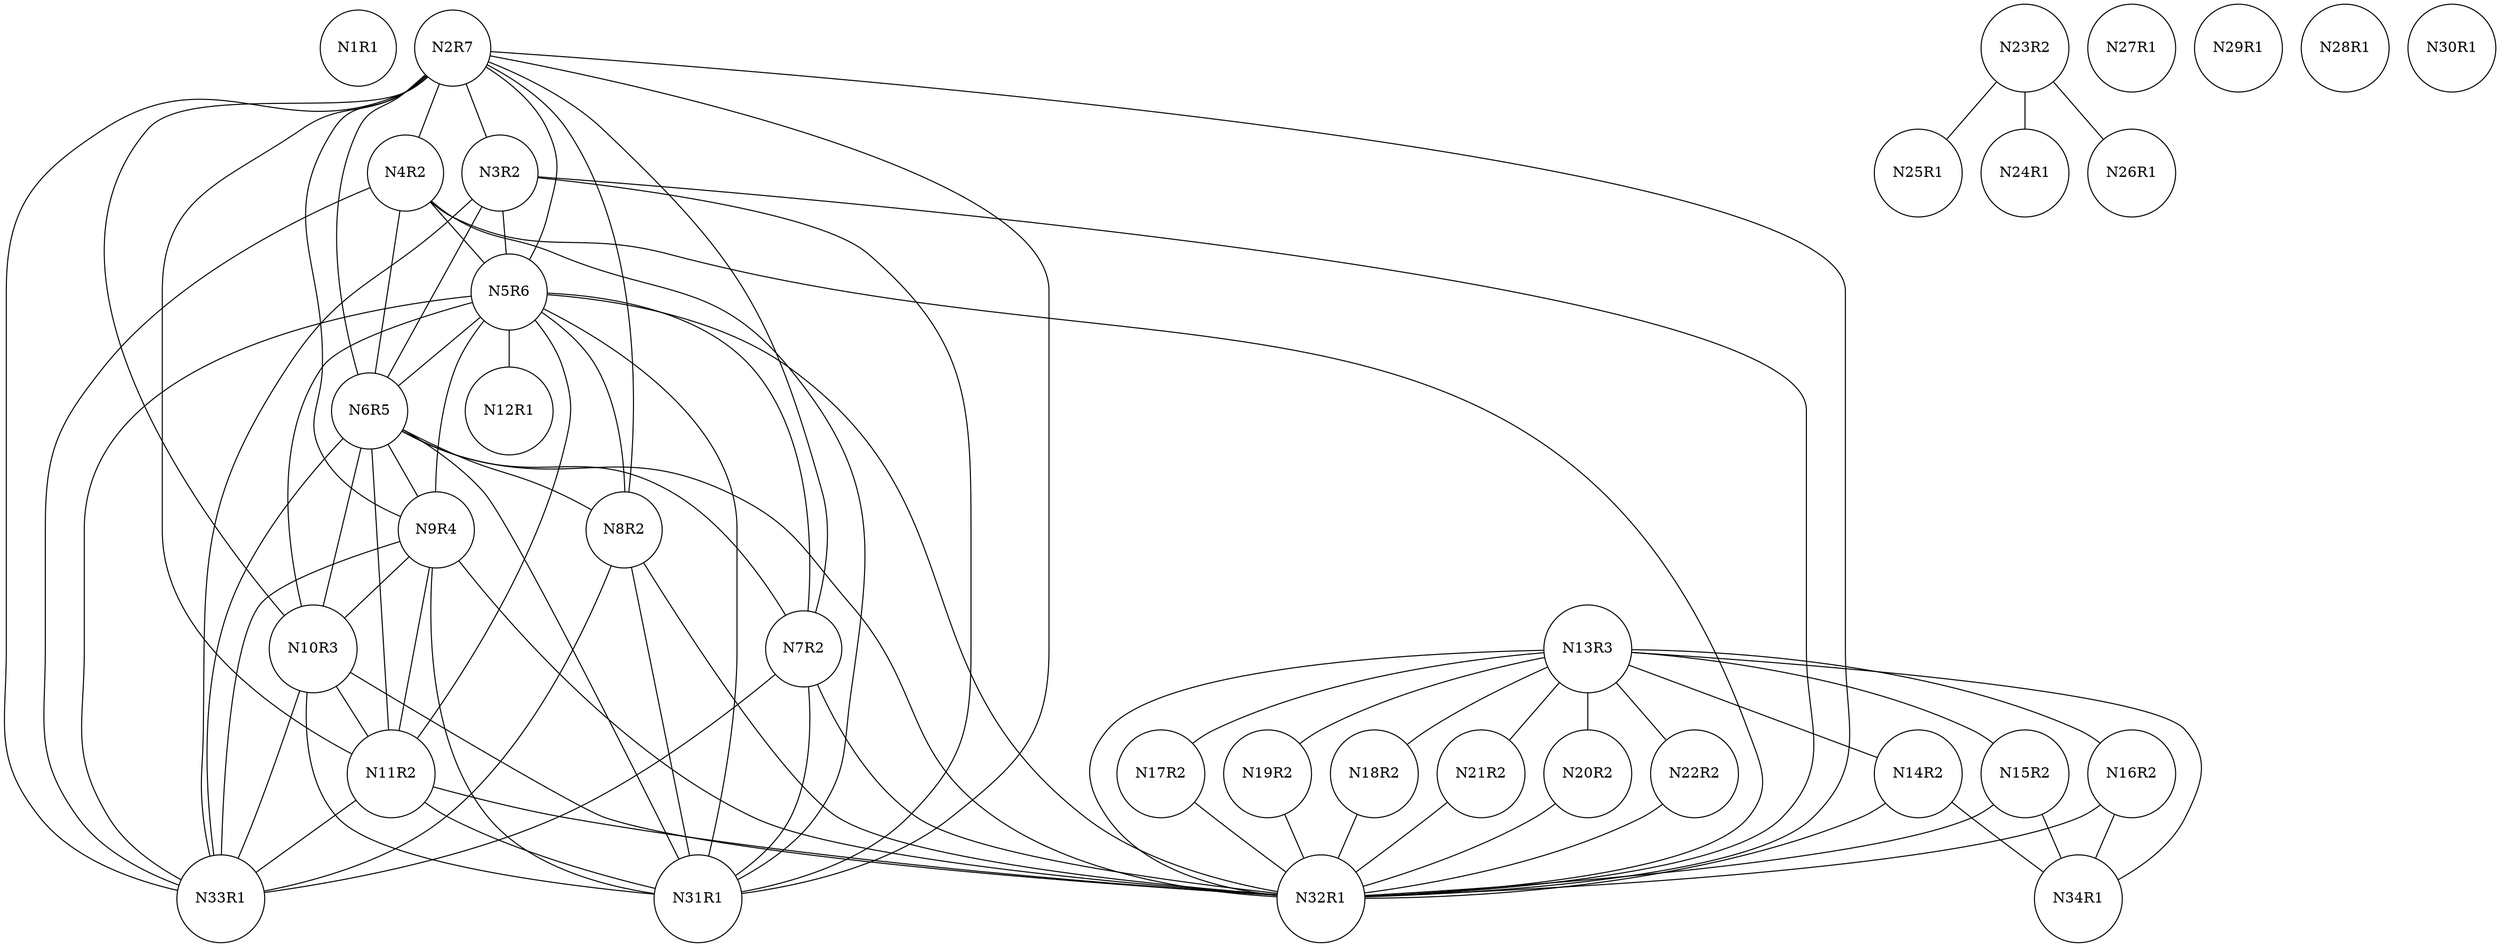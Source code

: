 graph ig {
    node [shape = circle];
    N1R1;
    N2R7;
    N3R2;
    N4R2;
    N5R6;
    N6R5;
    N7R2;
    N8R2;
    N9R4;
    N10R3;
    N11R2;
    N12R1;
    N13R3;
    N14R2;
    N15R2;
    N17R2;
    N16R2;
    N19R2;
    N18R2;
    N21R2;
    N20R2;
    N23R2;
    N22R2;
    N25R1;
    N24R1;
    N27R1;
    N26R1;
    N29R1;
    N28R1;
    N31R1;
    N30R1;
    N34R1;
    N32R1;
    N33R1;
    N2R7 -- N32R1;
    N2R7 -- N33R1;
    N2R7 -- N6R5;
    N2R7 -- N5R6;
    N2R7 -- N11R2;
    N2R7 -- N9R4;
    N2R7 -- N10R3;
    N2R7 -- N31R1;
    N2R7 -- N8R2;
    N2R7 -- N7R2;
    N2R7 -- N4R2;
    N2R7 -- N3R2;
    N3R2 -- N32R1;
    N3R2 -- N33R1;
    N3R2 -- N31R1;
    N3R2 -- N6R5;
    N3R2 -- N5R6;
    N4R2 -- N32R1;
    N4R2 -- N33R1;
    N4R2 -- N31R1;
    N4R2 -- N6R5;
    N4R2 -- N5R6;
    N5R6 -- N32R1;
    N5R6 -- N33R1;
    N5R6 -- N6R5;
    N5R6 -- N11R2;
    N5R6 -- N9R4;
    N5R6 -- N10R3;
    N5R6 -- N31R1;
    N5R6 -- N12R1;
    N5R6 -- N8R2;
    N5R6 -- N7R2;
    N6R5 -- N10R3;
    N6R5 -- N32R1;
    N6R5 -- N33R1;
    N6R5 -- N11R2;
    N6R5 -- N9R4;
    N6R5 -- N31R1;
    N6R5 -- N8R2;
    N6R5 -- N7R2;
    N7R2 -- N32R1;
    N7R2 -- N33R1;
    N7R2 -- N31R1;
    N8R2 -- N32R1;
    N8R2 -- N31R1;
    N8R2 -- N33R1;
    N9R4 -- N11R2;
    N9R4 -- N10R3;
    N9R4 -- N32R1;
    N9R4 -- N33R1;
    N9R4 -- N31R1;
    N10R3 -- N11R2;
    N10R3 -- N32R1;
    N10R3 -- N33R1;
    N10R3 -- N31R1;
    N11R2 -- N32R1;
    N11R2 -- N33R1;
    N11R2 -- N31R1;
    N13R3 -- N20R2;
    N13R3 -- N19R2;
    N13R3 -- N18R2;
    N13R3 -- N32R1;
    N13R3 -- N34R1;
    N13R3 -- N22R2;
    N13R3 -- N21R2;
    N13R3 -- N16R2;
    N13R3 -- N17R2;
    N13R3 -- N15R2;
    N13R3 -- N14R2;
    N14R2 -- N32R1;
    N14R2 -- N34R1;
    N15R2 -- N32R1;
    N15R2 -- N34R1;
    N17R2 -- N32R1;
    N16R2 -- N32R1;
    N16R2 -- N34R1;
    N19R2 -- N32R1;
    N18R2 -- N32R1;
    N21R2 -- N32R1;
    N20R2 -- N32R1;
    N23R2 -- N26R1;
    N23R2 -- N25R1;
    N23R2 -- N24R1;
    N22R2 -- N32R1;
}

